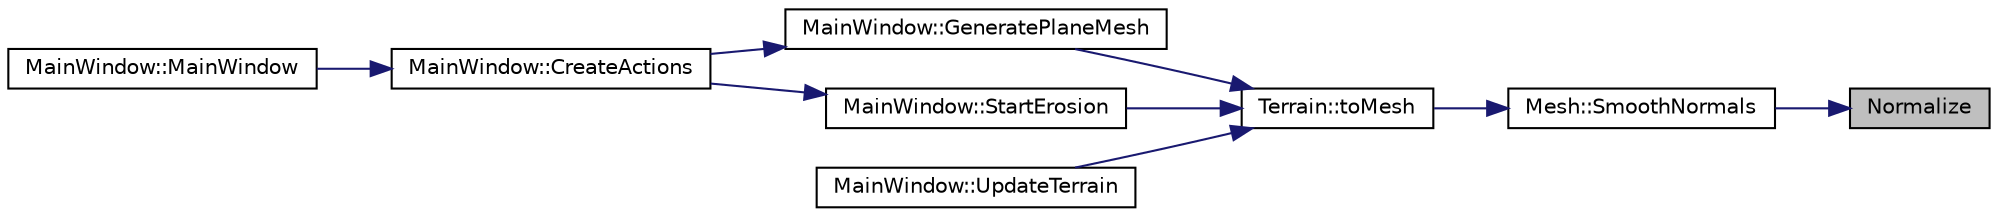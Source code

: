 digraph "Normalize"
{
 // LATEX_PDF_SIZE
  edge [fontname="Helvetica",fontsize="10",labelfontname="Helvetica",labelfontsize="10"];
  node [fontname="Helvetica",fontsize="10",shape=record];
  rankdir="RL";
  Node1 [label="Normalize",height=0.2,width=0.4,color="black", fillcolor="grey75", style="filled", fontcolor="black",tooltip="Normalize a vector, computing the inverse of its norm and scaling the components."];
  Node1 -> Node2 [dir="back",color="midnightblue",fontsize="10",style="solid",fontname="Helvetica"];
  Node2 [label="Mesh::SmoothNormals",height=0.2,width=0.4,color="black", fillcolor="white", style="filled",URL="$class_mesh.html#a45ebd6b75547376beda88a9044115c38",tooltip="Smooth the normals of the mesh."];
  Node2 -> Node3 [dir="back",color="midnightblue",fontsize="10",style="solid",fontname="Helvetica"];
  Node3 [label="Terrain::toMesh",height=0.2,width=0.4,color="black", fillcolor="white", style="filled",URL="$class_terrain.html#ae2c8483d3142a7cad048760653bdb3f6",tooltip=" "];
  Node3 -> Node4 [dir="back",color="midnightblue",fontsize="10",style="solid",fontname="Helvetica"];
  Node4 [label="MainWindow::GeneratePlaneMesh",height=0.2,width=0.4,color="black", fillcolor="white", style="filled",URL="$class_main_window.html#a1f1013567a6b45b341c6d5ba7de80b93",tooltip=" "];
  Node4 -> Node5 [dir="back",color="midnightblue",fontsize="10",style="solid",fontname="Helvetica"];
  Node5 [label="MainWindow::CreateActions",height=0.2,width=0.4,color="black", fillcolor="white", style="filled",URL="$class_main_window.html#ac196f381c4aad2f18848f1cf490eba35",tooltip=" "];
  Node5 -> Node6 [dir="back",color="midnightblue",fontsize="10",style="solid",fontname="Helvetica"];
  Node6 [label="MainWindow::MainWindow",height=0.2,width=0.4,color="black", fillcolor="white", style="filled",URL="$class_main_window.html#a34c4b4207b46d11a4100c9b19f0e81bb",tooltip=" "];
  Node3 -> Node7 [dir="back",color="midnightblue",fontsize="10",style="solid",fontname="Helvetica"];
  Node7 [label="MainWindow::StartErosion",height=0.2,width=0.4,color="black", fillcolor="white", style="filled",URL="$class_main_window.html#a493ef90e80c07d6b8c86580de3bfd77f",tooltip=" "];
  Node7 -> Node5 [dir="back",color="midnightblue",fontsize="10",style="solid",fontname="Helvetica"];
  Node3 -> Node8 [dir="back",color="midnightblue",fontsize="10",style="solid",fontname="Helvetica"];
  Node8 [label="MainWindow::UpdateTerrain",height=0.2,width=0.4,color="black", fillcolor="white", style="filled",URL="$class_main_window.html#aaf3c26504b4693f207b73eda482ada34",tooltip=" "];
}
